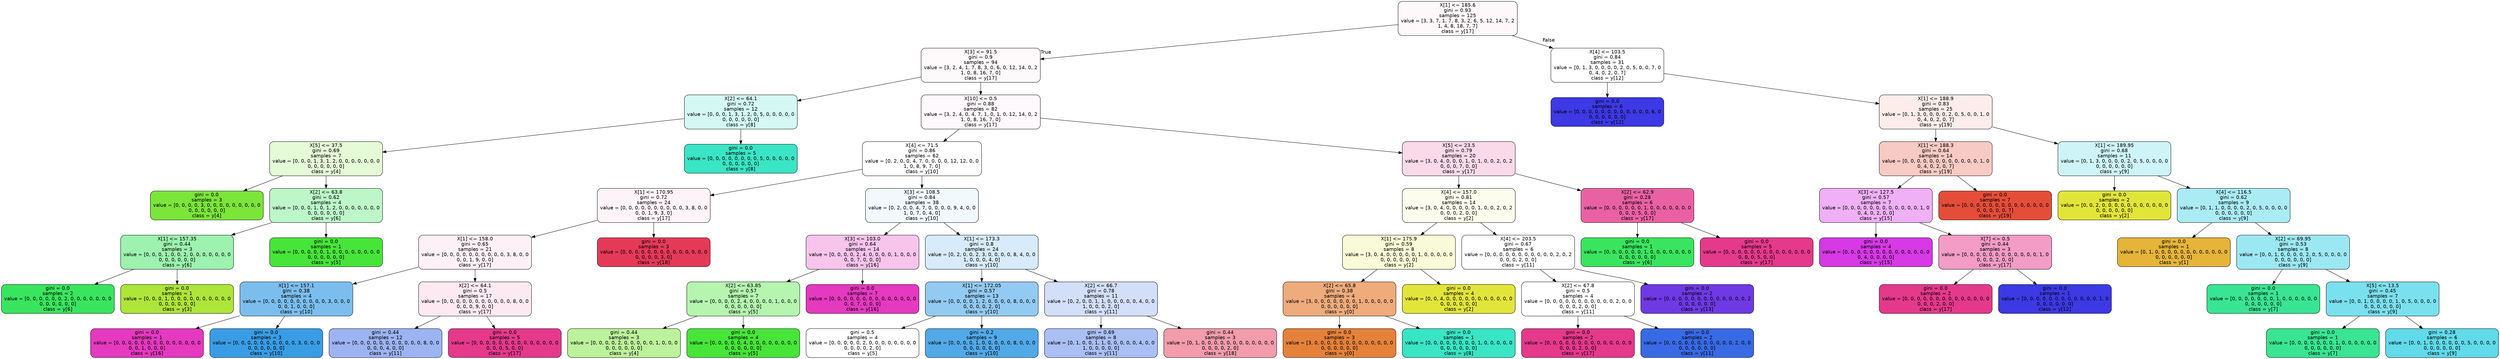 digraph Tree {
node [shape=box, style="filled, rounded", color="black", fontname=helvetica] ;
edge [fontname=helvetica] ;
0 [label="X[1] <= 185.6\ngini = 0.93\nsamples = 125\nvalue = [3, 3, 7, 1, 7, 8, 3, 2, 6, 5, 12, 14, 7, 2\n1, 4, 8, 18, 7, 7]\nclass = y[17]", fillcolor="#fef8fb"] ;
1 [label="X[3] <= 91.5\ngini = 0.9\nsamples = 94\nvalue = [3, 2, 4, 1, 7, 8, 3, 0, 6, 0, 12, 14, 0, 2\n1, 0, 8, 16, 7, 0]\nclass = y[17]", fillcolor="#fefafc"] ;
0 -> 1 [labeldistance=2.5, labelangle=45, headlabel="True"] ;
2 [label="X[2] <= 64.1\ngini = 0.72\nsamples = 12\nvalue = [0, 0, 0, 1, 3, 1, 2, 0, 5, 0, 0, 0, 0, 0\n0, 0, 0, 0, 0, 0]\nclass = y[8]", fillcolor="#d3f9f2"] ;
1 -> 2 ;
3 [label="X[5] <= 37.5\ngini = 0.69\nsamples = 7\nvalue = [0, 0, 0, 1, 3, 1, 2, 0, 0, 0, 0, 0, 0, 0\n0, 0, 0, 0, 0, 0]\nclass = y[4]", fillcolor="#e5fad7"] ;
2 -> 3 ;
4 [label="gini = 0.0\nsamples = 3\nvalue = [0, 0, 0, 0, 3, 0, 0, 0, 0, 0, 0, 0, 0, 0\n0, 0, 0, 0, 0, 0]\nclass = y[4]", fillcolor="#7be539"] ;
3 -> 4 ;
5 [label="X[2] <= 63.8\ngini = 0.62\nsamples = 4\nvalue = [0, 0, 0, 1, 0, 1, 2, 0, 0, 0, 0, 0, 0, 0\n0, 0, 0, 0, 0, 0]\nclass = y[6]", fillcolor="#bdf6c9"] ;
3 -> 5 ;
6 [label="X[1] <= 157.35\ngini = 0.44\nsamples = 3\nvalue = [0, 0, 0, 1, 0, 0, 2, 0, 0, 0, 0, 0, 0, 0\n0, 0, 0, 0, 0, 0]\nclass = y[6]", fillcolor="#9cf2ae"] ;
5 -> 6 ;
7 [label="gini = 0.0\nsamples = 2\nvalue = [0, 0, 0, 0, 0, 0, 2, 0, 0, 0, 0, 0, 0, 0\n0, 0, 0, 0, 0, 0]\nclass = y[6]", fillcolor="#39e55e"] ;
6 -> 7 ;
8 [label="gini = 0.0\nsamples = 1\nvalue = [0, 0, 0, 1, 0, 0, 0, 0, 0, 0, 0, 0, 0, 0\n0, 0, 0, 0, 0, 0]\nclass = y[3]", fillcolor="#aee539"] ;
6 -> 8 ;
9 [label="gini = 0.0\nsamples = 1\nvalue = [0, 0, 0, 0, 0, 1, 0, 0, 0, 0, 0, 0, 0, 0\n0, 0, 0, 0, 0, 0]\nclass = y[5]", fillcolor="#47e539"] ;
5 -> 9 ;
10 [label="gini = 0.0\nsamples = 5\nvalue = [0, 0, 0, 0, 0, 0, 0, 0, 5, 0, 0, 0, 0, 0\n0, 0, 0, 0, 0, 0]\nclass = y[8]", fillcolor="#39e5c5"] ;
2 -> 10 ;
11 [label="X[10] <= 0.5\ngini = 0.88\nsamples = 82\nvalue = [3, 2, 4, 0, 4, 7, 1, 0, 1, 0, 12, 14, 0, 2\n1, 0, 8, 16, 7, 0]\nclass = y[17]", fillcolor="#fef9fc"] ;
1 -> 11 ;
12 [label="X[4] <= 71.5\ngini = 0.86\nsamples = 62\nvalue = [0, 2, 0, 0, 4, 7, 0, 0, 0, 0, 12, 12, 0, 0\n1, 0, 8, 9, 7, 0]\nclass = y[10]", fillcolor="#ffffff"] ;
11 -> 12 ;
13 [label="X[1] <= 170.95\ngini = 0.72\nsamples = 24\nvalue = [0, 0, 0, 0, 0, 0, 0, 0, 0, 0, 3, 8, 0, 0\n0, 0, 1, 9, 3, 0]\nclass = y[17]", fillcolor="#fdf3f8"] ;
12 -> 13 ;
14 [label="X[1] <= 158.0\ngini = 0.65\nsamples = 21\nvalue = [0, 0, 0, 0, 0, 0, 0, 0, 0, 0, 3, 8, 0, 0\n0, 0, 1, 9, 0, 0]\nclass = y[17]", fillcolor="#fdf0f6"] ;
13 -> 14 ;
15 [label="X[1] <= 157.1\ngini = 0.38\nsamples = 4\nvalue = [0, 0, 0, 0, 0, 0, 0, 0, 0, 0, 3, 0, 0, 0\n0, 0, 1, 0, 0, 0]\nclass = y[10]", fillcolor="#7bbeee"] ;
14 -> 15 ;
16 [label="gini = 0.0\nsamples = 1\nvalue = [0, 0, 0, 0, 0, 0, 0, 0, 0, 0, 0, 0, 0, 0\n0, 0, 1, 0, 0, 0]\nclass = y[16]", fillcolor="#e539c0"] ;
15 -> 16 ;
17 [label="gini = 0.0\nsamples = 3\nvalue = [0, 0, 0, 0, 0, 0, 0, 0, 0, 0, 3, 0, 0, 0\n0, 0, 0, 0, 0, 0]\nclass = y[10]", fillcolor="#399de5"] ;
15 -> 17 ;
18 [label="X[2] <= 64.1\ngini = 0.5\nsamples = 17\nvalue = [0, 0, 0, 0, 0, 0, 0, 0, 0, 0, 0, 8, 0, 0\n0, 0, 0, 9, 0, 0]\nclass = y[17]", fillcolor="#fce9f2"] ;
14 -> 18 ;
19 [label="gini = 0.44\nsamples = 12\nvalue = [0, 0, 0, 0, 0, 0, 0, 0, 0, 0, 0, 8, 0, 0\n0, 0, 0, 4, 0, 0]\nclass = y[11]", fillcolor="#9cb4f2"] ;
18 -> 19 ;
20 [label="gini = 0.0\nsamples = 5\nvalue = [0, 0, 0, 0, 0, 0, 0, 0, 0, 0, 0, 0, 0, 0\n0, 0, 0, 5, 0, 0]\nclass = y[17]", fillcolor="#e5398c"] ;
18 -> 20 ;
21 [label="gini = 0.0\nsamples = 3\nvalue = [0, 0, 0, 0, 0, 0, 0, 0, 0, 0, 0, 0, 0, 0\n0, 0, 0, 0, 3, 0]\nclass = y[18]", fillcolor="#e53958"] ;
13 -> 21 ;
22 [label="X[3] <= 108.5\ngini = 0.84\nsamples = 38\nvalue = [0, 2, 0, 0, 4, 7, 0, 0, 0, 0, 9, 4, 0, 0\n1, 0, 7, 0, 4, 0]\nclass = y[10]", fillcolor="#f2f9fd"] ;
12 -> 22 ;
23 [label="X[3] <= 103.0\ngini = 0.64\nsamples = 14\nvalue = [0, 0, 0, 0, 2, 4, 0, 0, 0, 0, 1, 0, 0, 0\n0, 0, 7, 0, 0, 0]\nclass = y[16]", fillcolor="#f7c4ec"] ;
22 -> 23 ;
24 [label="X[2] <= 63.85\ngini = 0.57\nsamples = 7\nvalue = [0, 0, 0, 0, 2, 4, 0, 0, 0, 0, 1, 0, 0, 0\n0, 0, 0, 0, 0, 0]\nclass = y[5]", fillcolor="#b5f5b0"] ;
23 -> 24 ;
25 [label="gini = 0.44\nsamples = 3\nvalue = [0, 0, 0, 0, 2, 0, 0, 0, 0, 0, 1, 0, 0, 0\n0, 0, 0, 0, 0, 0]\nclass = y[4]", fillcolor="#bdf29c"] ;
24 -> 25 ;
26 [label="gini = 0.0\nsamples = 4\nvalue = [0, 0, 0, 0, 0, 4, 0, 0, 0, 0, 0, 0, 0, 0\n0, 0, 0, 0, 0, 0]\nclass = y[5]", fillcolor="#47e539"] ;
24 -> 26 ;
27 [label="gini = 0.0\nsamples = 7\nvalue = [0, 0, 0, 0, 0, 0, 0, 0, 0, 0, 0, 0, 0, 0\n0, 0, 7, 0, 0, 0]\nclass = y[16]", fillcolor="#e539c0"] ;
23 -> 27 ;
28 [label="X[1] <= 173.3\ngini = 0.8\nsamples = 24\nvalue = [0, 2, 0, 0, 2, 3, 0, 0, 0, 0, 8, 4, 0, 0\n1, 0, 0, 0, 4, 0]\nclass = y[10]", fillcolor="#d7ebfa"] ;
22 -> 28 ;
29 [label="X[1] <= 172.05\ngini = 0.57\nsamples = 13\nvalue = [0, 0, 0, 0, 1, 2, 0, 0, 0, 0, 8, 0, 0, 0\n0, 0, 0, 0, 2, 0]\nclass = y[10]", fillcolor="#93caf1"] ;
28 -> 29 ;
30 [label="gini = 0.5\nsamples = 4\nvalue = [0, 0, 0, 0, 0, 2, 0, 0, 0, 0, 0, 0, 0, 0\n0, 0, 0, 0, 2, 0]\nclass = y[5]", fillcolor="#ffffff"] ;
29 -> 30 ;
31 [label="gini = 0.2\nsamples = 9\nvalue = [0, 0, 0, 0, 1, 0, 0, 0, 0, 0, 8, 0, 0, 0\n0, 0, 0, 0, 0, 0]\nclass = y[10]", fillcolor="#52a9e8"] ;
29 -> 31 ;
32 [label="X[2] <= 66.7\ngini = 0.78\nsamples = 11\nvalue = [0, 2, 0, 0, 1, 1, 0, 0, 0, 0, 0, 4, 0, 0\n1, 0, 0, 0, 2, 0]\nclass = y[11]", fillcolor="#d3def9"] ;
28 -> 32 ;
33 [label="gini = 0.69\nsamples = 8\nvalue = [0, 1, 0, 0, 1, 1, 0, 0, 0, 0, 0, 4, 0, 0\n1, 0, 0, 0, 0, 0]\nclass = y[11]", fillcolor="#aabff4"] ;
32 -> 33 ;
34 [label="gini = 0.44\nsamples = 3\nvalue = [0, 1, 0, 0, 0, 0, 0, 0, 0, 0, 0, 0, 0, 0\n0, 0, 0, 0, 2, 0]\nclass = y[18]", fillcolor="#f29cac"] ;
32 -> 34 ;
35 [label="X[5] <= 23.5\ngini = 0.79\nsamples = 20\nvalue = [3, 0, 4, 0, 0, 0, 1, 0, 1, 0, 0, 2, 0, 2\n0, 0, 0, 7, 0, 0]\nclass = y[17]", fillcolor="#fadae9"] ;
11 -> 35 ;
36 [label="X[4] <= 157.0\ngini = 0.81\nsamples = 14\nvalue = [3, 0, 4, 0, 0, 0, 0, 0, 1, 0, 0, 2, 0, 2\n0, 0, 0, 2, 0, 0]\nclass = y[2]", fillcolor="#fcfded"] ;
35 -> 36 ;
37 [label="X[1] <= 175.9\ngini = 0.59\nsamples = 8\nvalue = [3, 0, 4, 0, 0, 0, 0, 0, 1, 0, 0, 0, 0, 0\n0, 0, 0, 0, 0, 0]\nclass = y[2]", fillcolor="#f9fad7"] ;
36 -> 37 ;
38 [label="X[2] <= 65.8\ngini = 0.38\nsamples = 4\nvalue = [3, 0, 0, 0, 0, 0, 0, 0, 1, 0, 0, 0, 0, 0\n0, 0, 0, 0, 0, 0]\nclass = y[0]", fillcolor="#eeab7b"] ;
37 -> 38 ;
39 [label="gini = 0.0\nsamples = 3\nvalue = [3, 0, 0, 0, 0, 0, 0, 0, 0, 0, 0, 0, 0, 0\n0, 0, 0, 0, 0, 0]\nclass = y[0]", fillcolor="#e58139"] ;
38 -> 39 ;
40 [label="gini = 0.0\nsamples = 1\nvalue = [0, 0, 0, 0, 0, 0, 0, 0, 1, 0, 0, 0, 0, 0\n0, 0, 0, 0, 0, 0]\nclass = y[8]", fillcolor="#39e5c5"] ;
38 -> 40 ;
41 [label="gini = 0.0\nsamples = 4\nvalue = [0, 0, 4, 0, 0, 0, 0, 0, 0, 0, 0, 0, 0, 0\n0, 0, 0, 0, 0, 0]\nclass = y[2]", fillcolor="#e2e539"] ;
37 -> 41 ;
42 [label="X[4] <= 203.5\ngini = 0.67\nsamples = 6\nvalue = [0, 0, 0, 0, 0, 0, 0, 0, 0, 0, 0, 2, 0, 2\n0, 0, 0, 2, 0, 0]\nclass = y[11]", fillcolor="#ffffff"] ;
36 -> 42 ;
43 [label="X[2] <= 67.8\ngini = 0.5\nsamples = 4\nvalue = [0, 0, 0, 0, 0, 0, 0, 0, 0, 0, 0, 2, 0, 0\n0, 0, 0, 2, 0, 0]\nclass = y[11]", fillcolor="#ffffff"] ;
42 -> 43 ;
44 [label="gini = 0.0\nsamples = 2\nvalue = [0, 0, 0, 0, 0, 0, 0, 0, 0, 0, 0, 0, 0, 0\n0, 0, 0, 2, 0, 0]\nclass = y[17]", fillcolor="#e5398c"] ;
43 -> 44 ;
45 [label="gini = 0.0\nsamples = 2\nvalue = [0, 0, 0, 0, 0, 0, 0, 0, 0, 0, 0, 2, 0, 0\n0, 0, 0, 0, 0, 0]\nclass = y[11]", fillcolor="#396ae5"] ;
43 -> 45 ;
46 [label="gini = 0.0\nsamples = 2\nvalue = [0, 0, 0, 0, 0, 0, 0, 0, 0, 0, 0, 0, 0, 2\n0, 0, 0, 0, 0, 0]\nclass = y[13]", fillcolor="#6f39e5"] ;
42 -> 46 ;
47 [label="X[2] <= 62.9\ngini = 0.28\nsamples = 6\nvalue = [0, 0, 0, 0, 0, 0, 1, 0, 0, 0, 0, 0, 0, 0\n0, 0, 0, 5, 0, 0]\nclass = y[17]", fillcolor="#ea61a3"] ;
35 -> 47 ;
48 [label="gini = 0.0\nsamples = 1\nvalue = [0, 0, 0, 0, 0, 0, 1, 0, 0, 0, 0, 0, 0, 0\n0, 0, 0, 0, 0, 0]\nclass = y[6]", fillcolor="#39e55e"] ;
47 -> 48 ;
49 [label="gini = 0.0\nsamples = 5\nvalue = [0, 0, 0, 0, 0, 0, 0, 0, 0, 0, 0, 0, 0, 0\n0, 0, 0, 5, 0, 0]\nclass = y[17]", fillcolor="#e5398c"] ;
47 -> 49 ;
50 [label="X[4] <= 103.5\ngini = 0.84\nsamples = 31\nvalue = [0, 1, 3, 0, 0, 0, 0, 2, 0, 5, 0, 0, 7, 0\n0, 4, 0, 2, 0, 7]\nclass = y[12]", fillcolor="#ffffff"] ;
0 -> 50 [labeldistance=2.5, labelangle=-45, headlabel="False"] ;
51 [label="gini = 0.0\nsamples = 6\nvalue = [0, 0, 0, 0, 0, 0, 0, 0, 0, 0, 0, 0, 6, 0\n0, 0, 0, 0, 0, 0]\nclass = y[12]", fillcolor="#3c39e5"] ;
50 -> 51 ;
52 [label="X[1] <= 188.9\ngini = 0.83\nsamples = 25\nvalue = [0, 1, 3, 0, 0, 0, 0, 2, 0, 5, 0, 0, 1, 0\n0, 4, 0, 2, 0, 7]\nclass = y[19]", fillcolor="#fcedeb"] ;
50 -> 52 ;
53 [label="X[1] <= 188.3\ngini = 0.64\nsamples = 14\nvalue = [0, 0, 0, 0, 0, 0, 0, 0, 0, 0, 0, 0, 1, 0\n0, 4, 0, 2, 0, 7]\nclass = y[19]", fillcolor="#f7cac4"] ;
52 -> 53 ;
54 [label="X[3] <= 127.5\ngini = 0.57\nsamples = 7\nvalue = [0, 0, 0, 0, 0, 0, 0, 0, 0, 0, 0, 0, 1, 0\n0, 4, 0, 2, 0, 0]\nclass = y[15]", fillcolor="#efb0f5"] ;
53 -> 54 ;
55 [label="gini = 0.0\nsamples = 4\nvalue = [0, 0, 0, 0, 0, 0, 0, 0, 0, 0, 0, 0, 0, 0\n0, 4, 0, 0, 0, 0]\nclass = y[15]", fillcolor="#d739e5"] ;
54 -> 55 ;
56 [label="X[7] <= 0.5\ngini = 0.44\nsamples = 3\nvalue = [0, 0, 0, 0, 0, 0, 0, 0, 0, 0, 0, 0, 1, 0\n0, 0, 0, 2, 0, 0]\nclass = y[17]", fillcolor="#f29cc6"] ;
54 -> 56 ;
57 [label="gini = 0.0\nsamples = 2\nvalue = [0, 0, 0, 0, 0, 0, 0, 0, 0, 0, 0, 0, 0, 0\n0, 0, 0, 2, 0, 0]\nclass = y[17]", fillcolor="#e5398c"] ;
56 -> 57 ;
58 [label="gini = 0.0\nsamples = 1\nvalue = [0, 0, 0, 0, 0, 0, 0, 0, 0, 0, 0, 0, 1, 0\n0, 0, 0, 0, 0, 0]\nclass = y[12]", fillcolor="#3c39e5"] ;
56 -> 58 ;
59 [label="gini = 0.0\nsamples = 7\nvalue = [0, 0, 0, 0, 0, 0, 0, 0, 0, 0, 0, 0, 0, 0\n0, 0, 0, 0, 0, 7]\nclass = y[19]", fillcolor="#e54d39"] ;
53 -> 59 ;
60 [label="X[1] <= 189.95\ngini = 0.68\nsamples = 11\nvalue = [0, 1, 3, 0, 0, 0, 0, 2, 0, 5, 0, 0, 0, 0\n0, 0, 0, 0, 0, 0]\nclass = y[9]", fillcolor="#cef4f8"] ;
52 -> 60 ;
61 [label="gini = 0.0\nsamples = 2\nvalue = [0, 0, 2, 0, 0, 0, 0, 0, 0, 0, 0, 0, 0, 0\n0, 0, 0, 0, 0, 0]\nclass = y[2]", fillcolor="#e2e539"] ;
60 -> 61 ;
62 [label="X[4] <= 116.5\ngini = 0.62\nsamples = 9\nvalue = [0, 1, 1, 0, 0, 0, 0, 2, 0, 5, 0, 0, 0, 0\n0, 0, 0, 0, 0, 0]\nclass = y[9]", fillcolor="#aaebf4"] ;
60 -> 62 ;
63 [label="gini = 0.0\nsamples = 1\nvalue = [0, 1, 0, 0, 0, 0, 0, 0, 0, 0, 0, 0, 0, 0\n0, 0, 0, 0, 0, 0]\nclass = y[1]", fillcolor="#e5b439"] ;
62 -> 63 ;
64 [label="X[2] <= 69.95\ngini = 0.53\nsamples = 8\nvalue = [0, 0, 1, 0, 0, 0, 0, 2, 0, 5, 0, 0, 0, 0\n0, 0, 0, 0, 0, 0]\nclass = y[9]", fillcolor="#9ce8f2"] ;
62 -> 64 ;
65 [label="gini = 0.0\nsamples = 1\nvalue = [0, 0, 0, 0, 0, 0, 0, 1, 0, 0, 0, 0, 0, 0\n0, 0, 0, 0, 0, 0]\nclass = y[7]", fillcolor="#39e592"] ;
64 -> 65 ;
66 [label="X[5] <= 13.5\ngini = 0.45\nsamples = 7\nvalue = [0, 0, 1, 0, 0, 0, 0, 1, 0, 5, 0, 0, 0, 0\n0, 0, 0, 0, 0, 0]\nclass = y[9]", fillcolor="#7be0ee"] ;
64 -> 66 ;
67 [label="gini = 0.0\nsamples = 1\nvalue = [0, 0, 0, 0, 0, 0, 0, 1, 0, 0, 0, 0, 0, 0\n0, 0, 0, 0, 0, 0]\nclass = y[7]", fillcolor="#39e592"] ;
66 -> 67 ;
68 [label="gini = 0.28\nsamples = 6\nvalue = [0, 0, 1, 0, 0, 0, 0, 0, 0, 5, 0, 0, 0, 0\n0, 0, 0, 0, 0, 0]\nclass = y[9]", fillcolor="#61daea"] ;
66 -> 68 ;
}